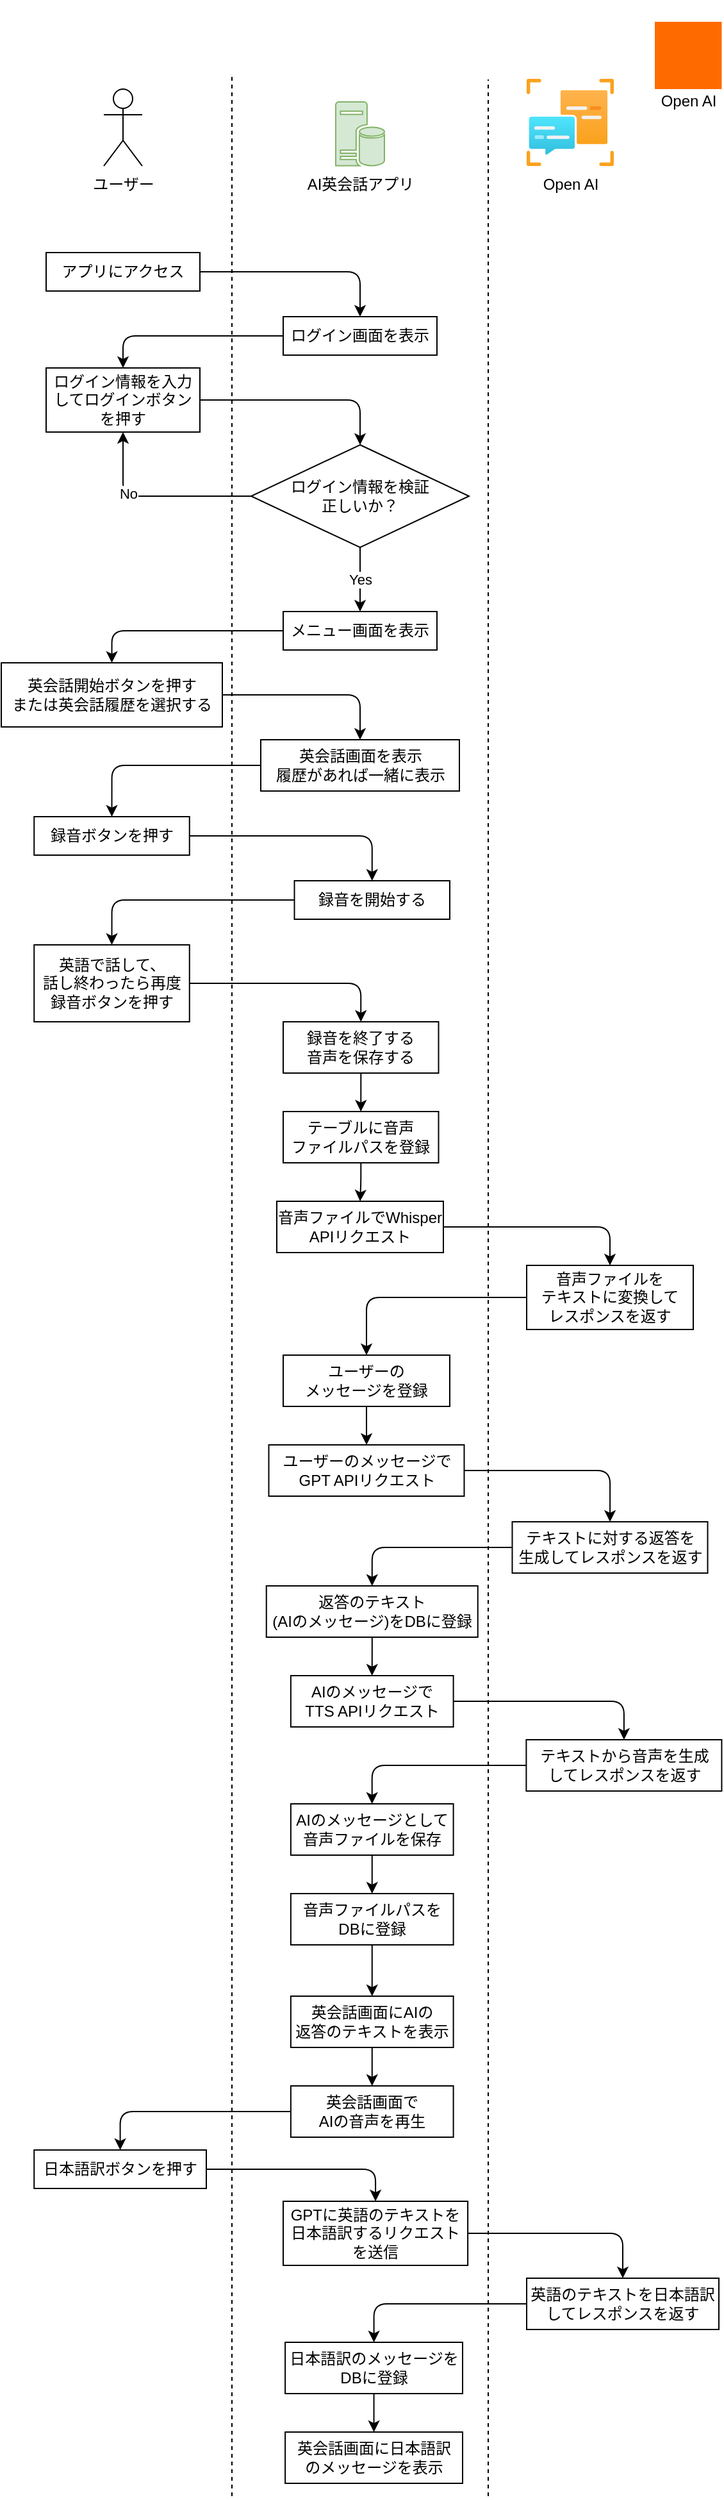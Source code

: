 <mxfile>
    <diagram id="MRXdMGG9zCdeaotOe1oI" name="ページ1">
        <mxGraphModel dx="573" dy="444" grid="1" gridSize="10" guides="1" tooltips="1" connect="1" arrows="1" fold="1" page="1" pageScale="1" pageWidth="1654" pageHeight="2336" math="0" shadow="0">
            <root>
                <mxCell id="0"/>
                <mxCell id="1" parent="0"/>
                <mxCell id="2" value="ユーザー" style="shape=umlActor;verticalLabelPosition=bottom;verticalAlign=top;html=1;outlineConnect=0;" parent="1" vertex="1">
                    <mxGeometry x="130" y="82.5" width="30" height="60" as="geometry"/>
                </mxCell>
                <mxCell id="3" value="AI英会話アプリ" style="sketch=0;pointerEvents=1;shadow=0;dashed=0;html=1;strokeColor=#82b366;labelPosition=center;verticalLabelPosition=bottom;verticalAlign=top;align=center;fillColor=#d5e8d4;shape=mxgraph.mscae.enterprise.database_server" parent="1" vertex="1">
                    <mxGeometry x="311" y="92.5" width="38" height="50" as="geometry"/>
                </mxCell>
                <mxCell id="4" value="&lt;div&gt;&lt;br&gt;&lt;/div&gt;&lt;div&gt;&lt;br&gt;&lt;/div&gt;&lt;div&gt;&lt;br&gt;&lt;/div&gt;&lt;div&gt;&lt;br&gt;&lt;/div&gt;&lt;div&gt;&lt;br&gt;&lt;/div&gt;&lt;div&gt;Open AI&lt;/div&gt;" style="points=[];aspect=fixed;html=1;align=center;shadow=0;dashed=0;fillColor=#FF6A00;strokeColor=none;shape=mxgraph.alibaba_cloud.mps-ai;" parent="1" vertex="1">
                    <mxGeometry x="560" y="30" width="52.2" height="52.5" as="geometry"/>
                </mxCell>
                <mxCell id="5" value="Open AI" style="image;aspect=fixed;html=1;points=[];align=center;fontSize=12;image=img/lib/azure2/ai_machine_learning/Language_Services.svg;" parent="1" vertex="1">
                    <mxGeometry x="460" y="74.5" width="68" height="68" as="geometry"/>
                </mxCell>
                <mxCell id="9" style="edgeStyle=orthogonalEdgeStyle;html=1;exitX=1;exitY=0.5;exitDx=0;exitDy=0;" parent="1" source="7" target="8" edge="1">
                    <mxGeometry relative="1" as="geometry">
                        <Array as="points">
                            <mxPoint x="330" y="225"/>
                        </Array>
                    </mxGeometry>
                </mxCell>
                <mxCell id="7" value="アプリにアクセス" style="rounded=0;whiteSpace=wrap;html=1;" parent="1" vertex="1">
                    <mxGeometry x="85" y="210" width="120" height="30" as="geometry"/>
                </mxCell>
                <mxCell id="11" value="" style="edgeStyle=orthogonalEdgeStyle;html=1;entryX=0.5;entryY=0;entryDx=0;entryDy=0;" parent="1" source="8" target="10" edge="1">
                    <mxGeometry relative="1" as="geometry"/>
                </mxCell>
                <mxCell id="8" value="ログイン画面を表示" style="rounded=0;whiteSpace=wrap;html=1;" parent="1" vertex="1">
                    <mxGeometry x="270" y="260" width="120" height="30" as="geometry"/>
                </mxCell>
                <mxCell id="15" style="edgeStyle=orthogonalEdgeStyle;html=1;entryX=0.5;entryY=0;entryDx=0;entryDy=0;" parent="1" source="10" target="12" edge="1">
                    <mxGeometry relative="1" as="geometry"/>
                </mxCell>
                <mxCell id="10" value="ログイン情報を入力してログインボタンを押す" style="rounded=0;whiteSpace=wrap;html=1;" parent="1" vertex="1">
                    <mxGeometry x="85" y="300" width="120" height="50" as="geometry"/>
                </mxCell>
                <mxCell id="17" value="Yes" style="edgeStyle=none;html=1;entryX=0.5;entryY=0;entryDx=0;entryDy=0;" parent="1" source="12" target="16" edge="1">
                    <mxGeometry relative="1" as="geometry"/>
                </mxCell>
                <mxCell id="18" style="edgeStyle=orthogonalEdgeStyle;html=1;entryX=0.5;entryY=1;entryDx=0;entryDy=0;" parent="1" source="12" target="10" edge="1">
                    <mxGeometry relative="1" as="geometry"/>
                </mxCell>
                <mxCell id="19" value="No" style="edgeLabel;html=1;align=center;verticalAlign=middle;resizable=0;points=[];" parent="18" vertex="1" connectable="0">
                    <mxGeometry x="0.282" y="-2" relative="1" as="geometry">
                        <mxPoint as="offset"/>
                    </mxGeometry>
                </mxCell>
                <mxCell id="12" value="ログイン情報を検証&lt;div&gt;正しいか？&lt;/div&gt;" style="rhombus;whiteSpace=wrap;html=1;" parent="1" vertex="1">
                    <mxGeometry x="245" y="360" width="170" height="80" as="geometry"/>
                </mxCell>
                <mxCell id="25" style="edgeStyle=orthogonalEdgeStyle;html=1;entryX=0.5;entryY=0;entryDx=0;entryDy=0;" parent="1" source="16" target="23" edge="1">
                    <mxGeometry relative="1" as="geometry"/>
                </mxCell>
                <mxCell id="16" value="メニュー画面を表示" style="rounded=0;whiteSpace=wrap;html=1;" parent="1" vertex="1">
                    <mxGeometry x="270" y="490" width="120" height="30" as="geometry"/>
                </mxCell>
                <mxCell id="21" value="" style="endArrow=none;dashed=1;html=1;" parent="1" edge="1">
                    <mxGeometry width="50" height="50" relative="1" as="geometry">
                        <mxPoint x="230" y="1960" as="sourcePoint"/>
                        <mxPoint x="230" y="70" as="targetPoint"/>
                    </mxGeometry>
                </mxCell>
                <mxCell id="22" value="" style="endArrow=none;dashed=1;html=1;" parent="1" edge="1">
                    <mxGeometry width="50" height="50" relative="1" as="geometry">
                        <mxPoint x="430" y="1960" as="sourcePoint"/>
                        <mxPoint x="430" y="75" as="targetPoint"/>
                    </mxGeometry>
                </mxCell>
                <mxCell id="27" style="edgeStyle=orthogonalEdgeStyle;html=1;entryX=0.5;entryY=0;entryDx=0;entryDy=0;" parent="1" source="23" target="26" edge="1">
                    <mxGeometry relative="1" as="geometry"/>
                </mxCell>
                <mxCell id="23" value="英会話開始ボタンを押す&lt;br&gt;または英会話履歴を選択する" style="rounded=0;whiteSpace=wrap;html=1;" parent="1" vertex="1">
                    <mxGeometry x="50" y="530" width="172.5" height="50" as="geometry"/>
                </mxCell>
                <mxCell id="29" style="edgeStyle=orthogonalEdgeStyle;html=1;entryX=0.5;entryY=0;entryDx=0;entryDy=0;" parent="1" source="26" target="28" edge="1">
                    <mxGeometry relative="1" as="geometry"/>
                </mxCell>
                <mxCell id="26" value="英会話画面を表示&lt;div&gt;履歴があれば一緒に表示&lt;/div&gt;" style="rounded=0;whiteSpace=wrap;html=1;" parent="1" vertex="1">
                    <mxGeometry x="252.5" y="590" width="155" height="40" as="geometry"/>
                </mxCell>
                <mxCell id="32" style="edgeStyle=orthogonalEdgeStyle;html=1;entryX=0.5;entryY=0;entryDx=0;entryDy=0;" parent="1" source="28" target="30" edge="1">
                    <mxGeometry relative="1" as="geometry">
                        <mxPoint x="350" y="680" as="targetPoint"/>
                    </mxGeometry>
                </mxCell>
                <mxCell id="28" value="録音ボタンを押す" style="rounded=0;whiteSpace=wrap;html=1;" parent="1" vertex="1">
                    <mxGeometry x="75.63" y="650" width="121.25" height="30" as="geometry"/>
                </mxCell>
                <mxCell id="34" style="edgeStyle=orthogonalEdgeStyle;html=1;entryX=0.5;entryY=0;entryDx=0;entryDy=0;" parent="1" source="30" target="33" edge="1">
                    <mxGeometry relative="1" as="geometry"/>
                </mxCell>
                <mxCell id="30" value="録音を開始する" style="rounded=0;whiteSpace=wrap;html=1;" parent="1" vertex="1">
                    <mxGeometry x="278.75" y="700" width="121.25" height="30" as="geometry"/>
                </mxCell>
                <mxCell id="36" style="edgeStyle=orthogonalEdgeStyle;html=1;entryX=0.5;entryY=0;entryDx=0;entryDy=0;" parent="1" source="33" target="35" edge="1">
                    <mxGeometry relative="1" as="geometry"/>
                </mxCell>
                <mxCell id="33" value="英語で話して、&lt;div&gt;話し終わったら再度録音ボタンを押す&lt;/div&gt;" style="rounded=0;whiteSpace=wrap;html=1;" parent="1" vertex="1">
                    <mxGeometry x="75.63" y="750" width="121.25" height="60" as="geometry"/>
                </mxCell>
                <mxCell id="38" style="edgeStyle=orthogonalEdgeStyle;html=1;entryX=0.5;entryY=0;entryDx=0;entryDy=0;" parent="1" source="35" target="37" edge="1">
                    <mxGeometry relative="1" as="geometry"/>
                </mxCell>
                <mxCell id="35" value="録音を終了する&lt;div&gt;音声を保存する&lt;/div&gt;" style="rounded=0;whiteSpace=wrap;html=1;" parent="1" vertex="1">
                    <mxGeometry x="270" y="810" width="121.25" height="40" as="geometry"/>
                </mxCell>
                <mxCell id="40" style="edgeStyle=orthogonalEdgeStyle;html=1;entryX=0.5;entryY=0;entryDx=0;entryDy=0;" parent="1" source="37" target="39" edge="1">
                    <mxGeometry relative="1" as="geometry"/>
                </mxCell>
                <mxCell id="37" value="テーブルに音声&lt;div&gt;ファイルパスを登録&lt;/div&gt;" style="rounded=0;whiteSpace=wrap;html=1;" parent="1" vertex="1">
                    <mxGeometry x="270" y="880" width="121.25" height="40" as="geometry"/>
                </mxCell>
                <mxCell id="43" value="" style="edgeStyle=orthogonalEdgeStyle;html=1;" parent="1" source="39" target="41" edge="1">
                    <mxGeometry relative="1" as="geometry"/>
                </mxCell>
                <mxCell id="39" value="音声ファイルでWhisper APIリクエスト" style="rounded=0;whiteSpace=wrap;html=1;" parent="1" vertex="1">
                    <mxGeometry x="265" y="950" width="130" height="40" as="geometry"/>
                </mxCell>
                <mxCell id="46" value="" style="edgeStyle=orthogonalEdgeStyle;html=1;" parent="1" source="41" target="44" edge="1">
                    <mxGeometry relative="1" as="geometry"/>
                </mxCell>
                <mxCell id="41" value="音声ファイルを&lt;div&gt;テキストに変換して&lt;div&gt;レスポンスを返す&lt;/div&gt;&lt;/div&gt;" style="rounded=0;whiteSpace=wrap;html=1;" parent="1" vertex="1">
                    <mxGeometry x="460" y="1000" width="130" height="50" as="geometry"/>
                </mxCell>
                <mxCell id="49" value="" style="edgeStyle=orthogonalEdgeStyle;html=1;" parent="1" source="44" target="48" edge="1">
                    <mxGeometry relative="1" as="geometry"/>
                </mxCell>
                <mxCell id="44" value="ユーザーの&lt;div&gt;メッセージを登録&lt;/div&gt;" style="rounded=0;whiteSpace=wrap;html=1;" parent="1" vertex="1">
                    <mxGeometry x="270" y="1070" width="130" height="40" as="geometry"/>
                </mxCell>
                <mxCell id="51" style="edgeStyle=orthogonalEdgeStyle;html=1;" parent="1" source="48" target="50" edge="1">
                    <mxGeometry relative="1" as="geometry"/>
                </mxCell>
                <mxCell id="48" value="ユーザーの&lt;span style=&quot;background-color: transparent;&quot;&gt;メッセージでGPT APIリクエスト&lt;/span&gt;" style="rounded=0;whiteSpace=wrap;html=1;" parent="1" vertex="1">
                    <mxGeometry x="258.75" y="1140" width="152.5" height="40" as="geometry"/>
                </mxCell>
                <mxCell id="54" style="edgeStyle=orthogonalEdgeStyle;html=1;entryX=0.5;entryY=0;entryDx=0;entryDy=0;" parent="1" source="50" target="52" edge="1">
                    <mxGeometry relative="1" as="geometry"/>
                </mxCell>
                <mxCell id="50" value="テキストに対する返答を&lt;div&gt;生成してレスポンスを返す&lt;/div&gt;" style="rounded=0;whiteSpace=wrap;html=1;" parent="1" vertex="1">
                    <mxGeometry x="448.75" y="1200" width="152.5" height="40" as="geometry"/>
                </mxCell>
                <mxCell id="56" value="" style="edgeStyle=orthogonalEdgeStyle;html=1;" parent="1" source="52" target="55" edge="1">
                    <mxGeometry relative="1" as="geometry"/>
                </mxCell>
                <mxCell id="52" value="返答のテキスト&lt;div&gt;(AIのメッセージ)をDBに登録&lt;/div&gt;" style="rounded=0;whiteSpace=wrap;html=1;" parent="1" vertex="1">
                    <mxGeometry x="256.88" y="1250" width="165" height="40" as="geometry"/>
                </mxCell>
                <mxCell id="58" value="" style="edgeStyle=orthogonalEdgeStyle;html=1;" parent="1" source="55" target="57" edge="1">
                    <mxGeometry relative="1" as="geometry"/>
                </mxCell>
                <mxCell id="55" value="AIのメッセージで&lt;br&gt;TTS APIリクエスト" style="rounded=0;whiteSpace=wrap;html=1;" parent="1" vertex="1">
                    <mxGeometry x="275.94" y="1320" width="126.87" height="40" as="geometry"/>
                </mxCell>
                <mxCell id="60" value="" style="edgeStyle=orthogonalEdgeStyle;html=1;" parent="1" source="57" target="59" edge="1">
                    <mxGeometry relative="1" as="geometry"/>
                </mxCell>
                <mxCell id="57" value="テキストから音声を生成&lt;div&gt;してレスポンスを返す&lt;/div&gt;" style="rounded=0;whiteSpace=wrap;html=1;" parent="1" vertex="1">
                    <mxGeometry x="459.7" y="1370" width="152.5" height="40" as="geometry"/>
                </mxCell>
                <mxCell id="62" value="" style="edgeStyle=orthogonalEdgeStyle;html=1;" parent="1" source="59" target="61" edge="1">
                    <mxGeometry relative="1" as="geometry"/>
                </mxCell>
                <mxCell id="59" value="AIのメッセージとして音声ファイルを保存" style="rounded=0;whiteSpace=wrap;html=1;" parent="1" vertex="1">
                    <mxGeometry x="275.94" y="1420" width="126.87" height="40" as="geometry"/>
                </mxCell>
                <mxCell id="64" value="" style="edgeStyle=orthogonalEdgeStyle;html=1;" parent="1" source="61" target="63" edge="1">
                    <mxGeometry relative="1" as="geometry"/>
                </mxCell>
                <mxCell id="61" value="音声ファイルパス&lt;span style=&quot;background-color: transparent;&quot;&gt;を&lt;/span&gt;&lt;div&gt;&lt;div&gt;DBに登録&lt;/div&gt;&lt;/div&gt;" style="rounded=0;whiteSpace=wrap;html=1;" parent="1" vertex="1">
                    <mxGeometry x="275.94" y="1490" width="126.87" height="40" as="geometry"/>
                </mxCell>
                <mxCell id="66" value="" style="edgeStyle=orthogonalEdgeStyle;html=1;" parent="1" source="63" target="65" edge="1">
                    <mxGeometry relative="1" as="geometry"/>
                </mxCell>
                <mxCell id="63" value="英会話画面にAIの&lt;div&gt;返答のテキストを表示&lt;/div&gt;" style="rounded=0;whiteSpace=wrap;html=1;" parent="1" vertex="1">
                    <mxGeometry x="275.94" y="1570" width="126.87" height="40" as="geometry"/>
                </mxCell>
                <mxCell id="69" value="" style="edgeStyle=orthogonalEdgeStyle;html=1;" parent="1" source="65" target="68" edge="1">
                    <mxGeometry relative="1" as="geometry"/>
                </mxCell>
                <mxCell id="65" value="英会話画面で&lt;br&gt;AIの音声を再生" style="rounded=0;whiteSpace=wrap;html=1;" parent="1" vertex="1">
                    <mxGeometry x="275.94" y="1640" width="126.87" height="40" as="geometry"/>
                </mxCell>
                <mxCell id="71" value="" style="edgeStyle=orthogonalEdgeStyle;html=1;" parent="1" source="68" target="70" edge="1">
                    <mxGeometry relative="1" as="geometry"/>
                </mxCell>
                <mxCell id="68" value="日本語訳ボタンを押す" style="rounded=0;whiteSpace=wrap;html=1;" parent="1" vertex="1">
                    <mxGeometry x="75.63" y="1690" width="134.37" height="30" as="geometry"/>
                </mxCell>
                <mxCell id="74" value="" style="edgeStyle=orthogonalEdgeStyle;html=1;" parent="1" source="70" target="72" edge="1">
                    <mxGeometry relative="1" as="geometry"/>
                </mxCell>
                <mxCell id="70" value="GPTに英語のテキストを日本語訳するリクエストを送信" style="rounded=0;whiteSpace=wrap;html=1;" parent="1" vertex="1">
                    <mxGeometry x="270" y="1730" width="144.06" height="50" as="geometry"/>
                </mxCell>
                <mxCell id="76" value="" style="edgeStyle=orthogonalEdgeStyle;html=1;" parent="1" source="72" target="75" edge="1">
                    <mxGeometry relative="1" as="geometry"/>
                </mxCell>
                <mxCell id="72" value="英語のテキストを日本語訳してレスポンスを返す" style="rounded=0;whiteSpace=wrap;html=1;" parent="1" vertex="1">
                    <mxGeometry x="460" y="1790" width="150" height="40" as="geometry"/>
                </mxCell>
                <mxCell id="79" value="" style="edgeStyle=none;html=1;" edge="1" parent="1" source="75" target="78">
                    <mxGeometry relative="1" as="geometry"/>
                </mxCell>
                <mxCell id="75" value="日本語訳のメッセージをDBに登録" style="rounded=0;whiteSpace=wrap;html=1;" parent="1" vertex="1">
                    <mxGeometry x="271.56" y="1840" width="138.44" height="40" as="geometry"/>
                </mxCell>
                <mxCell id="78" value="英会話画面に日本語訳&lt;div&gt;のメッセージを表示&lt;/div&gt;" style="rounded=0;whiteSpace=wrap;html=1;" vertex="1" parent="1">
                    <mxGeometry x="271.56" y="1910" width="138.44" height="40" as="geometry"/>
                </mxCell>
            </root>
        </mxGraphModel>
    </diagram>
</mxfile>
